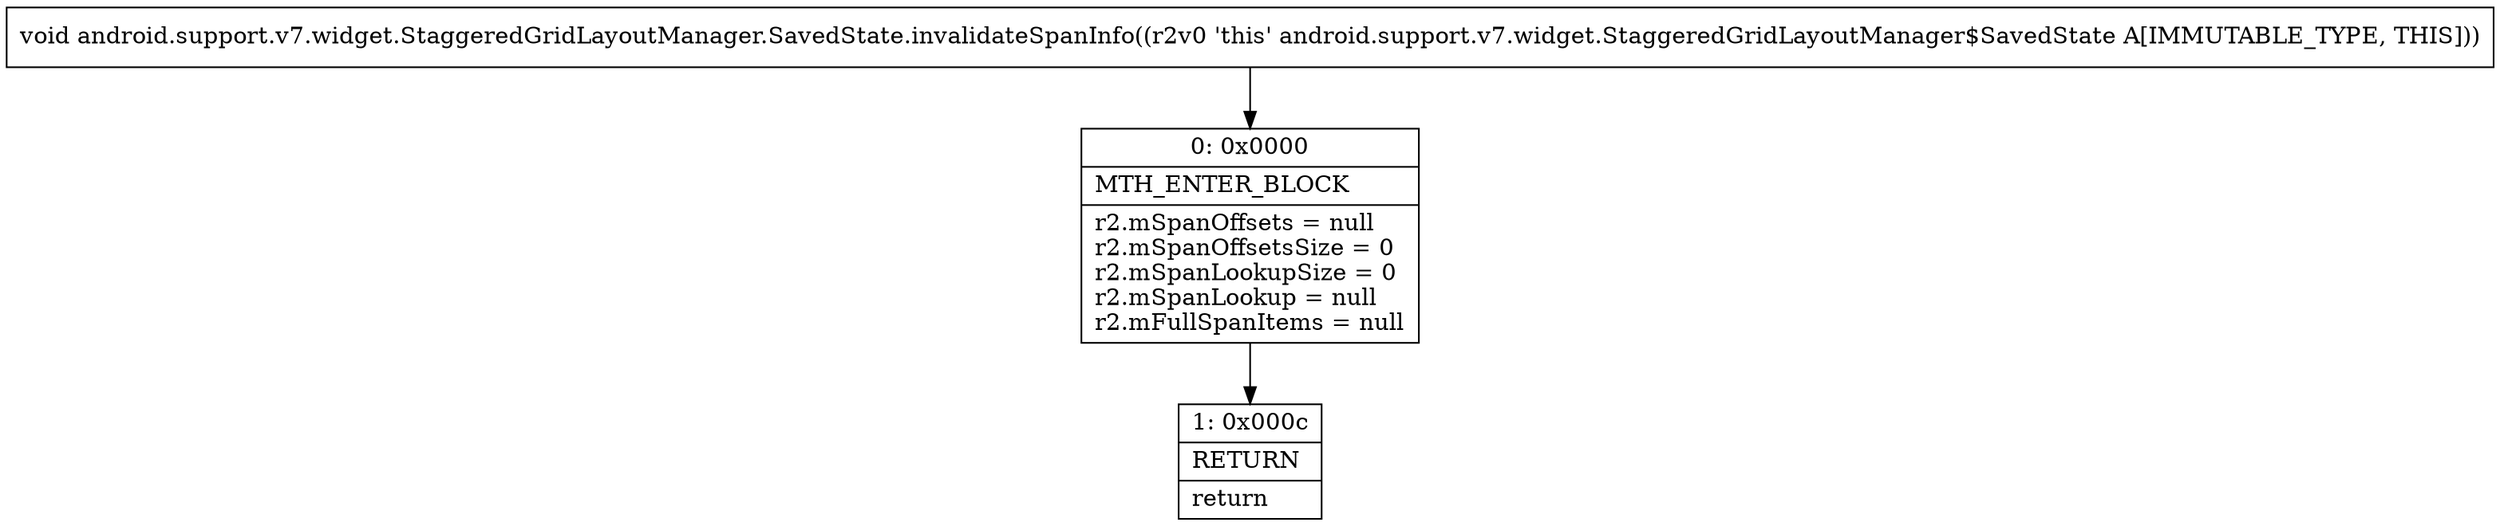 digraph "CFG forandroid.support.v7.widget.StaggeredGridLayoutManager.SavedState.invalidateSpanInfo()V" {
Node_0 [shape=record,label="{0\:\ 0x0000|MTH_ENTER_BLOCK\l|r2.mSpanOffsets = null\lr2.mSpanOffsetsSize = 0\lr2.mSpanLookupSize = 0\lr2.mSpanLookup = null\lr2.mFullSpanItems = null\l}"];
Node_1 [shape=record,label="{1\:\ 0x000c|RETURN\l|return\l}"];
MethodNode[shape=record,label="{void android.support.v7.widget.StaggeredGridLayoutManager.SavedState.invalidateSpanInfo((r2v0 'this' android.support.v7.widget.StaggeredGridLayoutManager$SavedState A[IMMUTABLE_TYPE, THIS])) }"];
MethodNode -> Node_0;
Node_0 -> Node_1;
}

